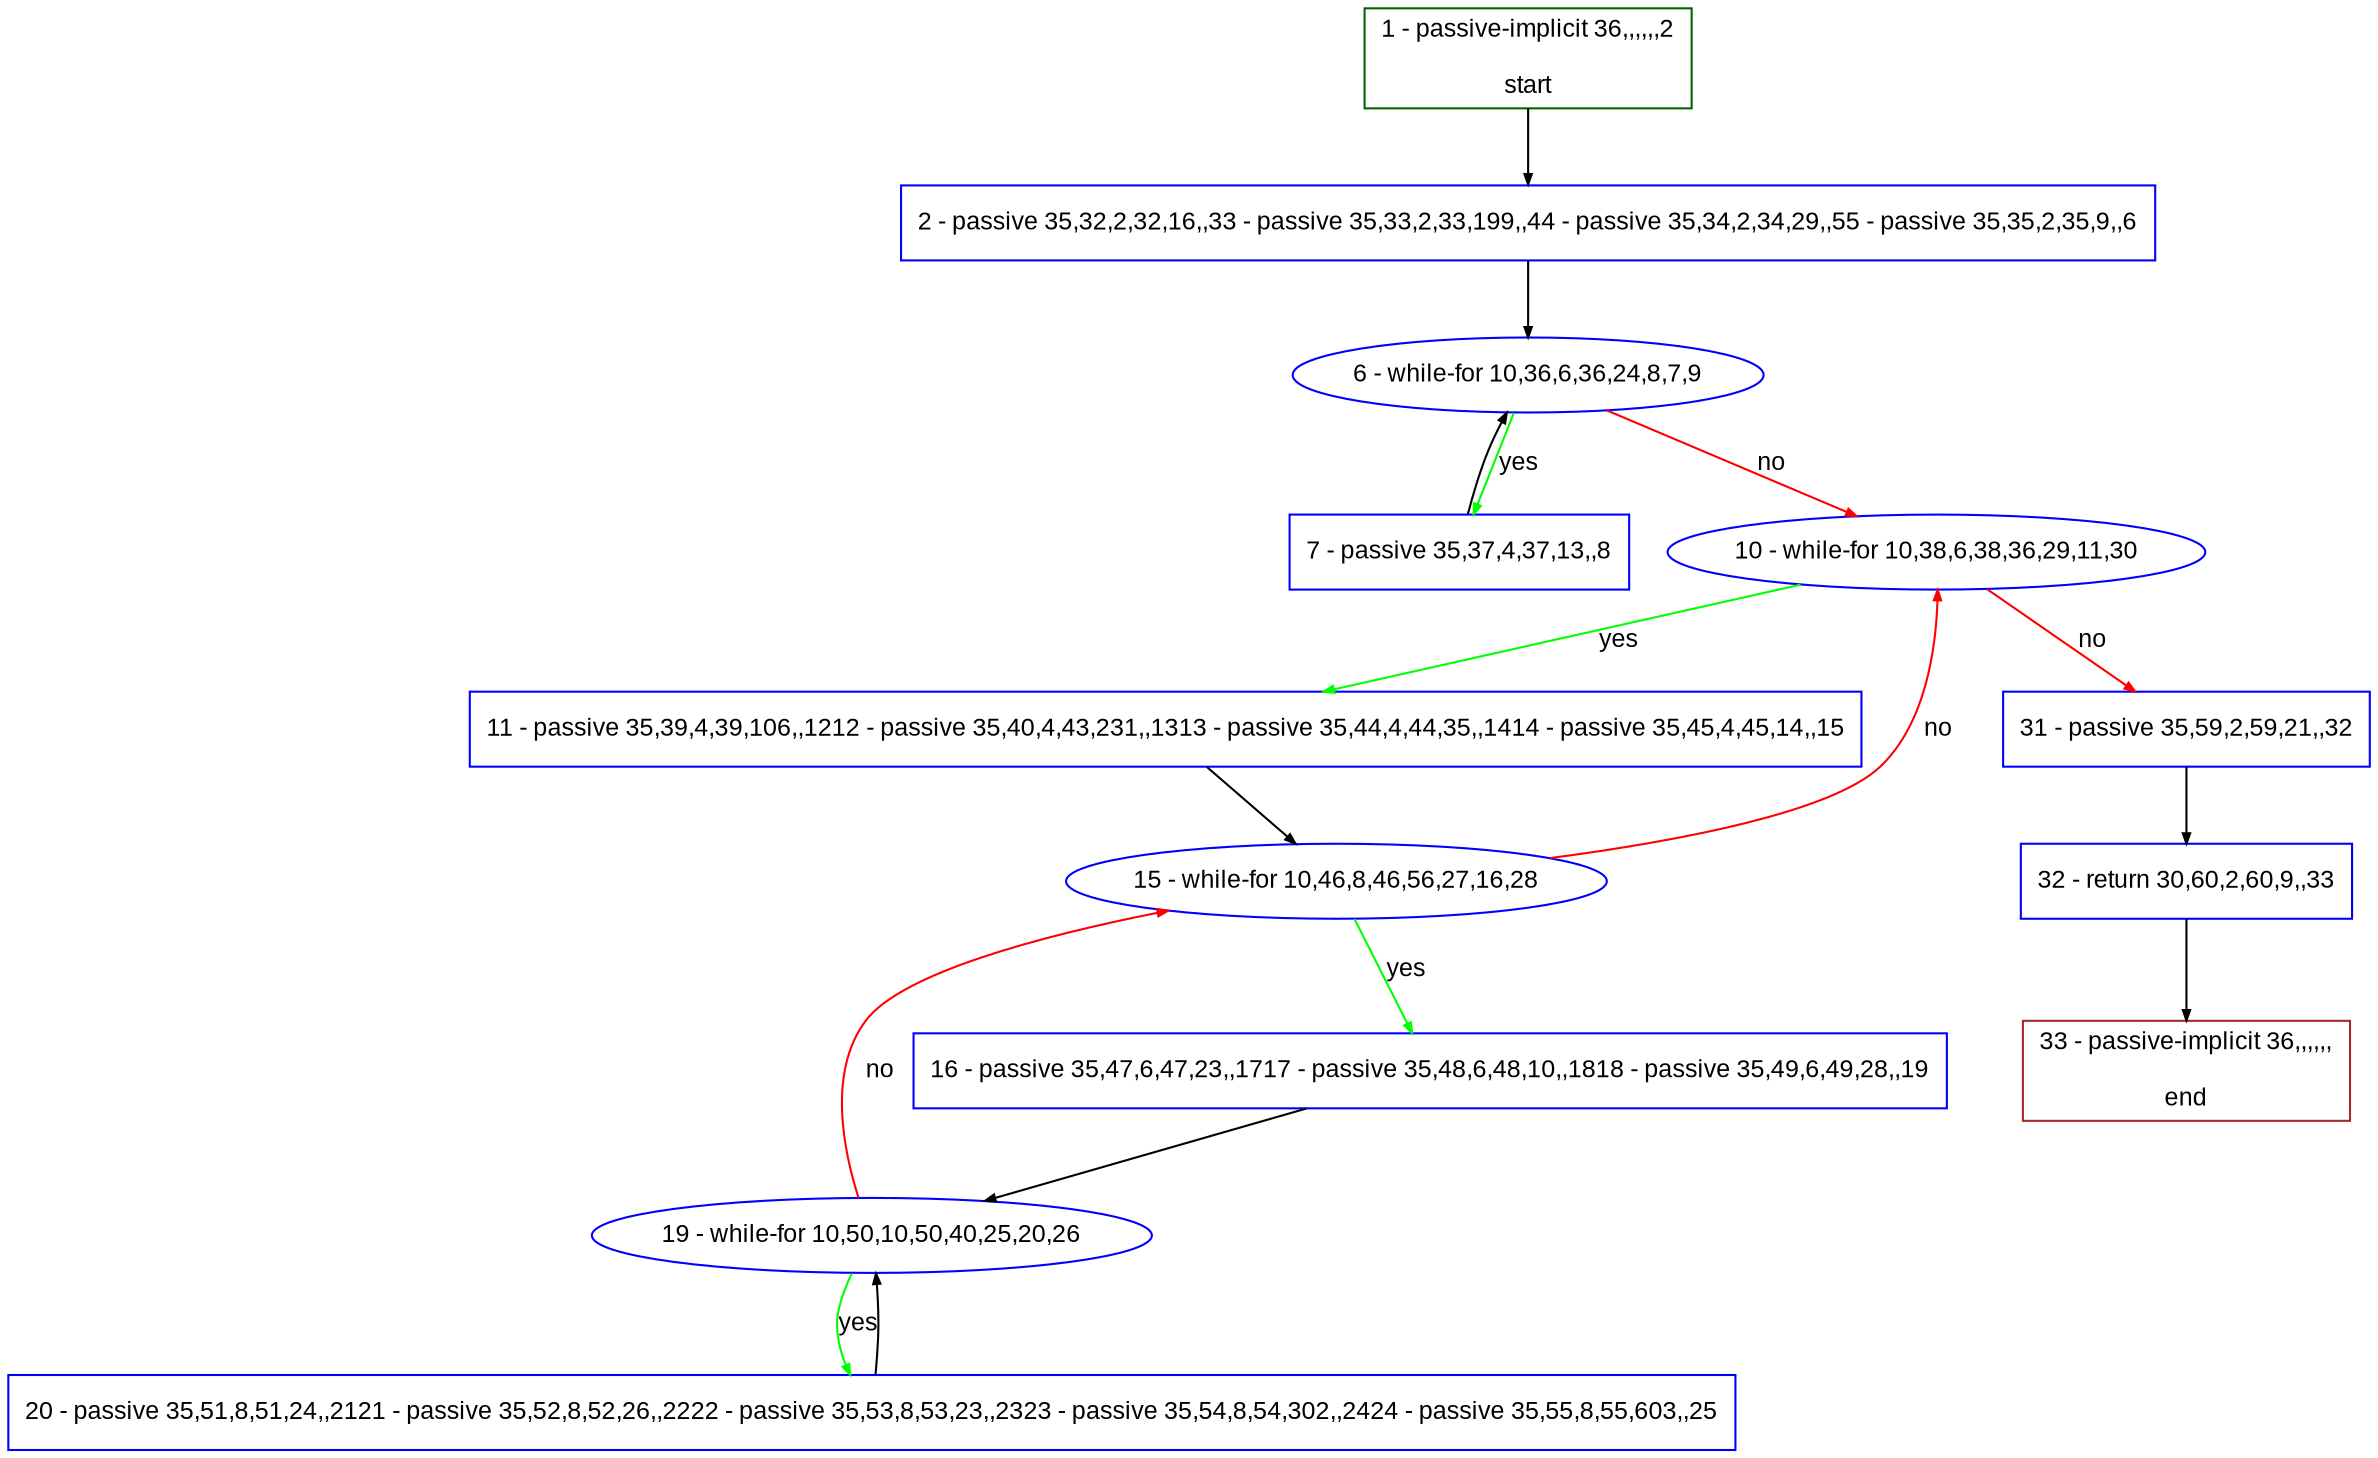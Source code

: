 digraph "" {
  graph [pack="true", label="", fontsize="12", packmode="clust", fontname="Arial", fillcolor="#FFFFCC", bgcolor="white", style="rounded,filled", compound="true"];
  node [node_initialized="no", label="", color="grey", fontsize="12", fillcolor="white", fontname="Arial", style="filled", shape="rectangle", compound="true", fixedsize="false"];
  edge [fontcolor="black", arrowhead="normal", arrowtail="none", arrowsize="0.5", ltail="", label="", color="black", fontsize="12", lhead="", fontname="Arial", dir="forward", compound="true"];
  __N1 [label="2 - passive 35,32,2,32,16,,33 - passive 35,33,2,33,199,,44 - passive 35,34,2,34,29,,55 - passive 35,35,2,35,9,,6", color="#0000ff", fillcolor="#ffffff", style="filled", shape="box"];
  __N2 [label="1 - passive-implicit 36,,,,,,2\n\nstart", color="#006400", fillcolor="#ffffff", style="filled", shape="box"];
  __N3 [label="6 - while-for 10,36,6,36,24,8,7,9", color="#0000ff", fillcolor="#ffffff", style="filled", shape="oval"];
  __N4 [label="7 - passive 35,37,4,37,13,,8", color="#0000ff", fillcolor="#ffffff", style="filled", shape="box"];
  __N5 [label="10 - while-for 10,38,6,38,36,29,11,30", color="#0000ff", fillcolor="#ffffff", style="filled", shape="oval"];
  __N6 [label="11 - passive 35,39,4,39,106,,1212 - passive 35,40,4,43,231,,1313 - passive 35,44,4,44,35,,1414 - passive 35,45,4,45,14,,15", color="#0000ff", fillcolor="#ffffff", style="filled", shape="box"];
  __N7 [label="31 - passive 35,59,2,59,21,,32", color="#0000ff", fillcolor="#ffffff", style="filled", shape="box"];
  __N8 [label="15 - while-for 10,46,8,46,56,27,16,28", color="#0000ff", fillcolor="#ffffff", style="filled", shape="oval"];
  __N9 [label="16 - passive 35,47,6,47,23,,1717 - passive 35,48,6,48,10,,1818 - passive 35,49,6,49,28,,19", color="#0000ff", fillcolor="#ffffff", style="filled", shape="box"];
  __N10 [label="19 - while-for 10,50,10,50,40,25,20,26", color="#0000ff", fillcolor="#ffffff", style="filled", shape="oval"];
  __N11 [label="20 - passive 35,51,8,51,24,,2121 - passive 35,52,8,52,26,,2222 - passive 35,53,8,53,23,,2323 - passive 35,54,8,54,302,,2424 - passive 35,55,8,55,603,,25", color="#0000ff", fillcolor="#ffffff", style="filled", shape="box"];
  __N12 [label="32 - return 30,60,2,60,9,,33", color="#0000ff", fillcolor="#ffffff", style="filled", shape="box"];
  __N13 [label="33 - passive-implicit 36,,,,,,\n\nend", color="#a52a2a", fillcolor="#ffffff", style="filled", shape="box"];
  __N2 -> __N1 [arrowhead="normal", arrowtail="none", color="#000000", label="", dir="forward"];
  __N1 -> __N3 [arrowhead="normal", arrowtail="none", color="#000000", label="", dir="forward"];
  __N3 -> __N4 [arrowhead="normal", arrowtail="none", color="#00ff00", label="yes", dir="forward"];
  __N4 -> __N3 [arrowhead="normal", arrowtail="none", color="#000000", label="", dir="forward"];
  __N3 -> __N5 [arrowhead="normal", arrowtail="none", color="#ff0000", label="no", dir="forward"];
  __N5 -> __N6 [arrowhead="normal", arrowtail="none", color="#00ff00", label="yes", dir="forward"];
  __N5 -> __N7 [arrowhead="normal", arrowtail="none", color="#ff0000", label="no", dir="forward"];
  __N6 -> __N8 [arrowhead="normal", arrowtail="none", color="#000000", label="", dir="forward"];
  __N8 -> __N5 [arrowhead="normal", arrowtail="none", color="#ff0000", label="no", dir="forward"];
  __N8 -> __N9 [arrowhead="normal", arrowtail="none", color="#00ff00", label="yes", dir="forward"];
  __N9 -> __N10 [arrowhead="normal", arrowtail="none", color="#000000", label="", dir="forward"];
  __N10 -> __N8 [arrowhead="normal", arrowtail="none", color="#ff0000", label="no", dir="forward"];
  __N10 -> __N11 [arrowhead="normal", arrowtail="none", color="#00ff00", label="yes", dir="forward"];
  __N11 -> __N10 [arrowhead="normal", arrowtail="none", color="#000000", label="", dir="forward"];
  __N7 -> __N12 [arrowhead="normal", arrowtail="none", color="#000000", label="", dir="forward"];
  __N12 -> __N13 [arrowhead="normal", arrowtail="none", color="#000000", label="", dir="forward"];
}
